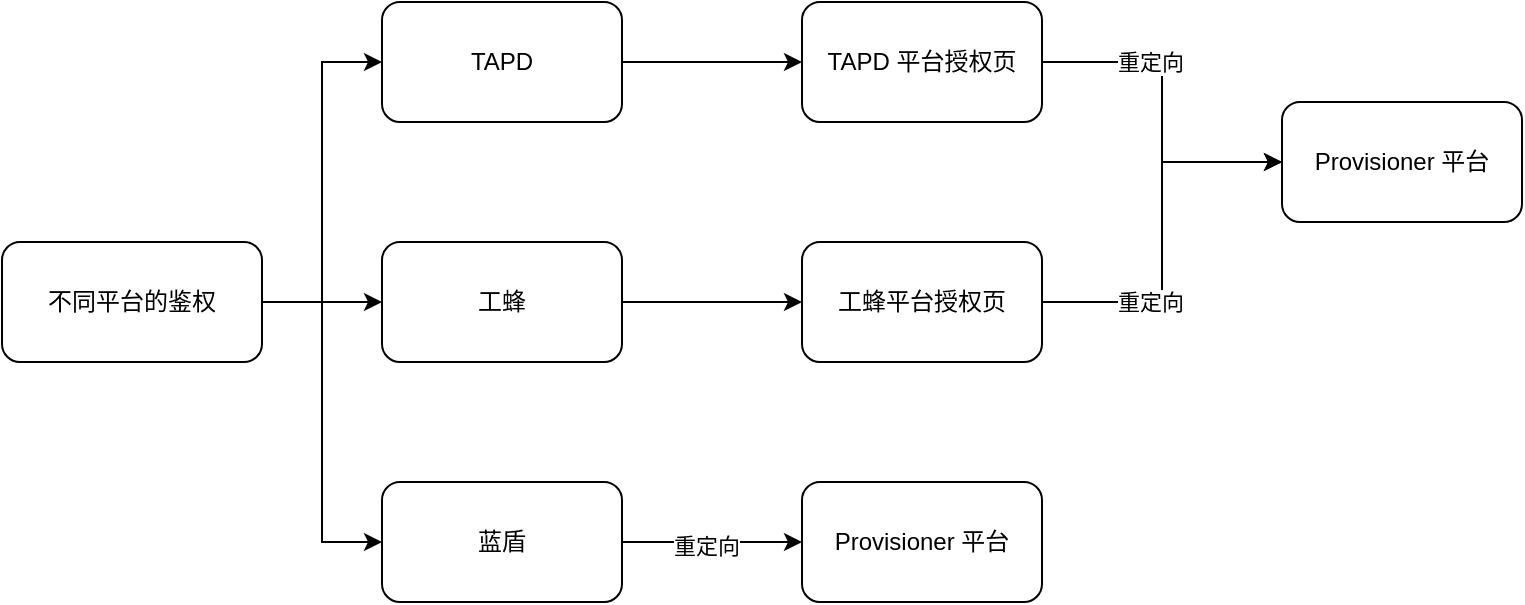 <mxfile version="18.0.8" type="github">
  <diagram id="aRMNgUyygpuuY20Jk_s2" name="Page-1">
    <mxGraphModel dx="1236" dy="809" grid="0" gridSize="10" guides="1" tooltips="1" connect="1" arrows="1" fold="1" page="1" pageScale="1" pageWidth="1920" pageHeight="1200" math="0" shadow="0">
      <root>
        <mxCell id="0" />
        <mxCell id="1" parent="0" />
        <mxCell id="7jCYaglU3Yi6P3khdZMk-5" style="edgeStyle=orthogonalEdgeStyle;rounded=0;orthogonalLoop=1;jettySize=auto;html=1;exitX=1;exitY=0.5;exitDx=0;exitDy=0;entryX=0;entryY=0.5;entryDx=0;entryDy=0;" edge="1" parent="1" source="7jCYaglU3Yi6P3khdZMk-1" target="7jCYaglU3Yi6P3khdZMk-2">
          <mxGeometry relative="1" as="geometry" />
        </mxCell>
        <mxCell id="7jCYaglU3Yi6P3khdZMk-6" value="" style="edgeStyle=orthogonalEdgeStyle;rounded=0;orthogonalLoop=1;jettySize=auto;html=1;entryX=0;entryY=0.5;entryDx=0;entryDy=0;" edge="1" parent="1" source="7jCYaglU3Yi6P3khdZMk-1" target="7jCYaglU3Yi6P3khdZMk-4">
          <mxGeometry relative="1" as="geometry" />
        </mxCell>
        <mxCell id="7jCYaglU3Yi6P3khdZMk-8" value="" style="edgeStyle=orthogonalEdgeStyle;rounded=0;orthogonalLoop=1;jettySize=auto;html=1;entryX=0;entryY=0.5;entryDx=0;entryDy=0;" edge="1" parent="1" source="7jCYaglU3Yi6P3khdZMk-1" target="7jCYaglU3Yi6P3khdZMk-3">
          <mxGeometry relative="1" as="geometry">
            <mxPoint x="285" y="400" as="targetPoint" />
          </mxGeometry>
        </mxCell>
        <mxCell id="7jCYaglU3Yi6P3khdZMk-1" value="不同平台的鉴权" style="rounded=1;whiteSpace=wrap;html=1;" vertex="1" parent="1">
          <mxGeometry x="220" y="260" width="130" height="60" as="geometry" />
        </mxCell>
        <mxCell id="7jCYaglU3Yi6P3khdZMk-10" style="edgeStyle=orthogonalEdgeStyle;rounded=0;orthogonalLoop=1;jettySize=auto;html=1;exitX=1;exitY=0.5;exitDx=0;exitDy=0;" edge="1" parent="1" source="7jCYaglU3Yi6P3khdZMk-2" target="7jCYaglU3Yi6P3khdZMk-9">
          <mxGeometry relative="1" as="geometry" />
        </mxCell>
        <mxCell id="7jCYaglU3Yi6P3khdZMk-2" value="TAPD" style="rounded=1;whiteSpace=wrap;html=1;" vertex="1" parent="1">
          <mxGeometry x="410" y="140" width="120" height="60" as="geometry" />
        </mxCell>
        <mxCell id="7jCYaglU3Yi6P3khdZMk-19" style="edgeStyle=orthogonalEdgeStyle;rounded=0;orthogonalLoop=1;jettySize=auto;html=1;exitX=1;exitY=0.5;exitDx=0;exitDy=0;" edge="1" parent="1" source="7jCYaglU3Yi6P3khdZMk-3" target="7jCYaglU3Yi6P3khdZMk-14">
          <mxGeometry relative="1" as="geometry" />
        </mxCell>
        <mxCell id="7jCYaglU3Yi6P3khdZMk-21" value="重定向" style="edgeLabel;html=1;align=center;verticalAlign=middle;resizable=0;points=[];" vertex="1" connectable="0" parent="7jCYaglU3Yi6P3khdZMk-19">
          <mxGeometry x="-0.067" y="-2" relative="1" as="geometry">
            <mxPoint as="offset" />
          </mxGeometry>
        </mxCell>
        <mxCell id="7jCYaglU3Yi6P3khdZMk-3" value="蓝盾" style="rounded=1;whiteSpace=wrap;html=1;" vertex="1" parent="1">
          <mxGeometry x="410" y="380" width="120" height="60" as="geometry" />
        </mxCell>
        <mxCell id="7jCYaglU3Yi6P3khdZMk-12" style="edgeStyle=orthogonalEdgeStyle;rounded=0;orthogonalLoop=1;jettySize=auto;html=1;exitX=1;exitY=0.5;exitDx=0;exitDy=0;" edge="1" parent="1" source="7jCYaglU3Yi6P3khdZMk-4" target="7jCYaglU3Yi6P3khdZMk-11">
          <mxGeometry relative="1" as="geometry" />
        </mxCell>
        <mxCell id="7jCYaglU3Yi6P3khdZMk-4" value="工蜂" style="rounded=1;whiteSpace=wrap;html=1;" vertex="1" parent="1">
          <mxGeometry x="410" y="260" width="120" height="60" as="geometry" />
        </mxCell>
        <mxCell id="7jCYaglU3Yi6P3khdZMk-15" style="edgeStyle=orthogonalEdgeStyle;rounded=0;orthogonalLoop=1;jettySize=auto;html=1;exitX=1;exitY=0.5;exitDx=0;exitDy=0;entryX=0;entryY=0.5;entryDx=0;entryDy=0;" edge="1" parent="1" source="7jCYaglU3Yi6P3khdZMk-9" target="7jCYaglU3Yi6P3khdZMk-13">
          <mxGeometry relative="1" as="geometry">
            <mxPoint x="780" y="170" as="targetPoint" />
          </mxGeometry>
        </mxCell>
        <mxCell id="7jCYaglU3Yi6P3khdZMk-17" value="重定向" style="edgeLabel;html=1;align=center;verticalAlign=middle;resizable=0;points=[];" vertex="1" connectable="0" parent="7jCYaglU3Yi6P3khdZMk-15">
          <mxGeometry x="-0.373" relative="1" as="geometry">
            <mxPoint as="offset" />
          </mxGeometry>
        </mxCell>
        <mxCell id="7jCYaglU3Yi6P3khdZMk-9" value="TAPD 平台授权页" style="rounded=1;whiteSpace=wrap;html=1;" vertex="1" parent="1">
          <mxGeometry x="620" y="140" width="120" height="60" as="geometry" />
        </mxCell>
        <mxCell id="7jCYaglU3Yi6P3khdZMk-16" style="edgeStyle=orthogonalEdgeStyle;rounded=0;orthogonalLoop=1;jettySize=auto;html=1;entryX=0;entryY=0.5;entryDx=0;entryDy=0;" edge="1" parent="1" source="7jCYaglU3Yi6P3khdZMk-11" target="7jCYaglU3Yi6P3khdZMk-13">
          <mxGeometry relative="1" as="geometry" />
        </mxCell>
        <mxCell id="7jCYaglU3Yi6P3khdZMk-18" value="重定向" style="edgeLabel;html=1;align=center;verticalAlign=middle;resizable=0;points=[];" vertex="1" connectable="0" parent="7jCYaglU3Yi6P3khdZMk-16">
          <mxGeometry x="-0.435" relative="1" as="geometry">
            <mxPoint as="offset" />
          </mxGeometry>
        </mxCell>
        <mxCell id="7jCYaglU3Yi6P3khdZMk-11" value="&lt;span style=&quot;&quot;&gt;工蜂平台授权页&lt;/span&gt;" style="rounded=1;whiteSpace=wrap;html=1;" vertex="1" parent="1">
          <mxGeometry x="620" y="260" width="120" height="60" as="geometry" />
        </mxCell>
        <mxCell id="7jCYaglU3Yi6P3khdZMk-13" value="Provisioner 平台" style="rounded=1;whiteSpace=wrap;html=1;" vertex="1" parent="1">
          <mxGeometry x="860" y="190" width="120" height="60" as="geometry" />
        </mxCell>
        <mxCell id="7jCYaglU3Yi6P3khdZMk-14" value="Provisioner 平台" style="rounded=1;whiteSpace=wrap;html=1;" vertex="1" parent="1">
          <mxGeometry x="620" y="380" width="120" height="60" as="geometry" />
        </mxCell>
      </root>
    </mxGraphModel>
  </diagram>
</mxfile>
